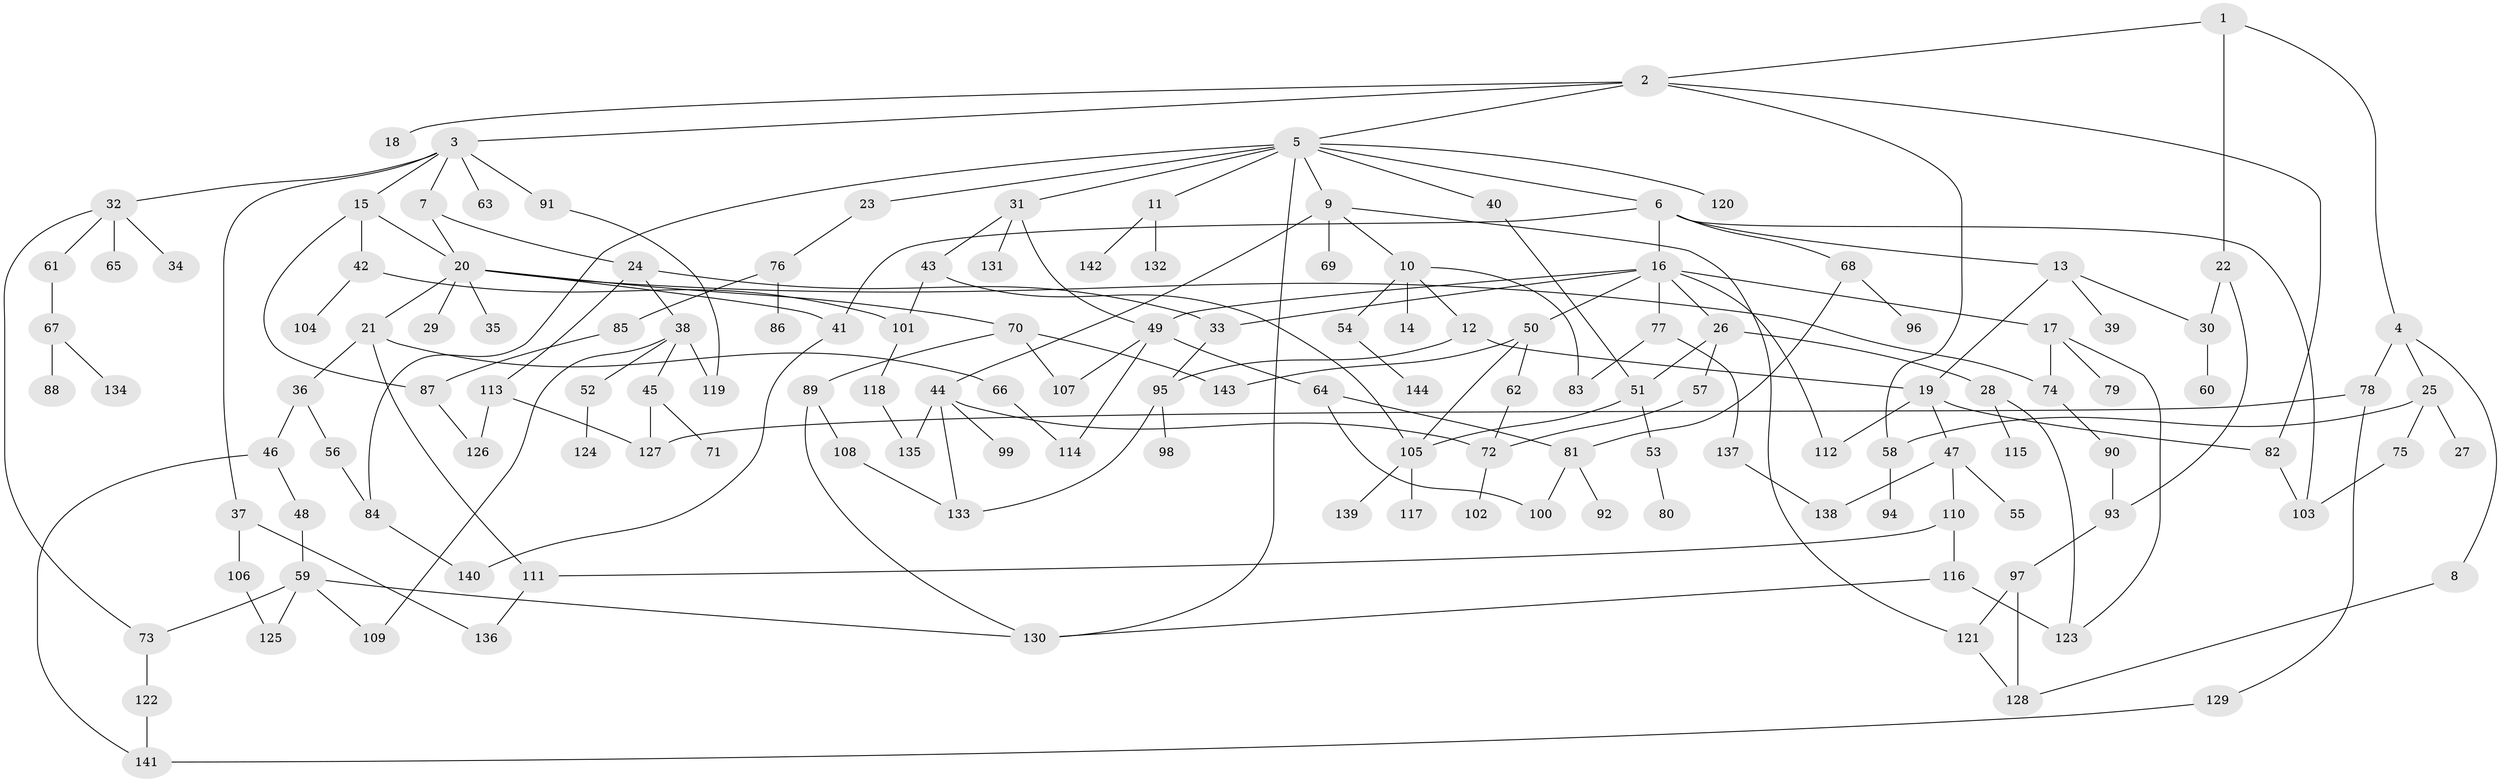 // Generated by graph-tools (version 1.1) at 2025/34/03/09/25 02:34:15]
// undirected, 144 vertices, 195 edges
graph export_dot {
graph [start="1"]
  node [color=gray90,style=filled];
  1;
  2;
  3;
  4;
  5;
  6;
  7;
  8;
  9;
  10;
  11;
  12;
  13;
  14;
  15;
  16;
  17;
  18;
  19;
  20;
  21;
  22;
  23;
  24;
  25;
  26;
  27;
  28;
  29;
  30;
  31;
  32;
  33;
  34;
  35;
  36;
  37;
  38;
  39;
  40;
  41;
  42;
  43;
  44;
  45;
  46;
  47;
  48;
  49;
  50;
  51;
  52;
  53;
  54;
  55;
  56;
  57;
  58;
  59;
  60;
  61;
  62;
  63;
  64;
  65;
  66;
  67;
  68;
  69;
  70;
  71;
  72;
  73;
  74;
  75;
  76;
  77;
  78;
  79;
  80;
  81;
  82;
  83;
  84;
  85;
  86;
  87;
  88;
  89;
  90;
  91;
  92;
  93;
  94;
  95;
  96;
  97;
  98;
  99;
  100;
  101;
  102;
  103;
  104;
  105;
  106;
  107;
  108;
  109;
  110;
  111;
  112;
  113;
  114;
  115;
  116;
  117;
  118;
  119;
  120;
  121;
  122;
  123;
  124;
  125;
  126;
  127;
  128;
  129;
  130;
  131;
  132;
  133;
  134;
  135;
  136;
  137;
  138;
  139;
  140;
  141;
  142;
  143;
  144;
  1 -- 2;
  1 -- 4;
  1 -- 22;
  2 -- 3;
  2 -- 5;
  2 -- 18;
  2 -- 82;
  2 -- 58;
  3 -- 7;
  3 -- 15;
  3 -- 32;
  3 -- 37;
  3 -- 63;
  3 -- 91;
  4 -- 8;
  4 -- 25;
  4 -- 78;
  5 -- 6;
  5 -- 9;
  5 -- 11;
  5 -- 23;
  5 -- 31;
  5 -- 40;
  5 -- 84;
  5 -- 120;
  5 -- 130;
  6 -- 13;
  6 -- 16;
  6 -- 68;
  6 -- 103;
  6 -- 41;
  7 -- 24;
  7 -- 20;
  8 -- 128;
  9 -- 10;
  9 -- 44;
  9 -- 69;
  9 -- 121;
  10 -- 12;
  10 -- 14;
  10 -- 54;
  10 -- 83;
  11 -- 132;
  11 -- 142;
  12 -- 19;
  12 -- 95;
  13 -- 30;
  13 -- 39;
  13 -- 19;
  15 -- 20;
  15 -- 42;
  15 -- 87;
  16 -- 17;
  16 -- 26;
  16 -- 49;
  16 -- 50;
  16 -- 77;
  16 -- 112;
  16 -- 33;
  17 -- 79;
  17 -- 123;
  17 -- 74;
  19 -- 47;
  19 -- 82;
  19 -- 112;
  20 -- 21;
  20 -- 29;
  20 -- 35;
  20 -- 41;
  20 -- 70;
  20 -- 74;
  21 -- 36;
  21 -- 66;
  21 -- 111;
  22 -- 93;
  22 -- 30;
  23 -- 76;
  24 -- 33;
  24 -- 38;
  24 -- 113;
  25 -- 27;
  25 -- 58;
  25 -- 75;
  26 -- 28;
  26 -- 51;
  26 -- 57;
  28 -- 115;
  28 -- 123;
  30 -- 60;
  31 -- 43;
  31 -- 131;
  31 -- 49;
  32 -- 34;
  32 -- 61;
  32 -- 65;
  32 -- 73;
  33 -- 95;
  36 -- 46;
  36 -- 56;
  37 -- 106;
  37 -- 136;
  38 -- 45;
  38 -- 52;
  38 -- 109;
  38 -- 119;
  40 -- 51;
  41 -- 140;
  42 -- 104;
  42 -- 101;
  43 -- 101;
  43 -- 105;
  44 -- 99;
  44 -- 135;
  44 -- 72;
  44 -- 133;
  45 -- 71;
  45 -- 127;
  46 -- 48;
  46 -- 141;
  47 -- 55;
  47 -- 110;
  47 -- 138;
  48 -- 59;
  49 -- 64;
  49 -- 107;
  49 -- 114;
  50 -- 62;
  50 -- 105;
  50 -- 143;
  51 -- 53;
  51 -- 105;
  52 -- 124;
  53 -- 80;
  54 -- 144;
  56 -- 84;
  57 -- 72;
  58 -- 94;
  59 -- 125;
  59 -- 73;
  59 -- 130;
  59 -- 109;
  61 -- 67;
  62 -- 72;
  64 -- 81;
  64 -- 100;
  66 -- 114;
  67 -- 88;
  67 -- 134;
  68 -- 96;
  68 -- 81;
  70 -- 89;
  70 -- 107;
  70 -- 143;
  72 -- 102;
  73 -- 122;
  74 -- 90;
  75 -- 103;
  76 -- 85;
  76 -- 86;
  77 -- 83;
  77 -- 137;
  78 -- 129;
  78 -- 127;
  81 -- 92;
  81 -- 100;
  82 -- 103;
  84 -- 140;
  85 -- 87;
  87 -- 126;
  89 -- 108;
  89 -- 130;
  90 -- 93;
  91 -- 119;
  93 -- 97;
  95 -- 98;
  95 -- 133;
  97 -- 121;
  97 -- 128;
  101 -- 118;
  105 -- 117;
  105 -- 139;
  106 -- 125;
  108 -- 133;
  110 -- 111;
  110 -- 116;
  111 -- 136;
  113 -- 126;
  113 -- 127;
  116 -- 123;
  116 -- 130;
  118 -- 135;
  121 -- 128;
  122 -- 141;
  129 -- 141;
  137 -- 138;
}
